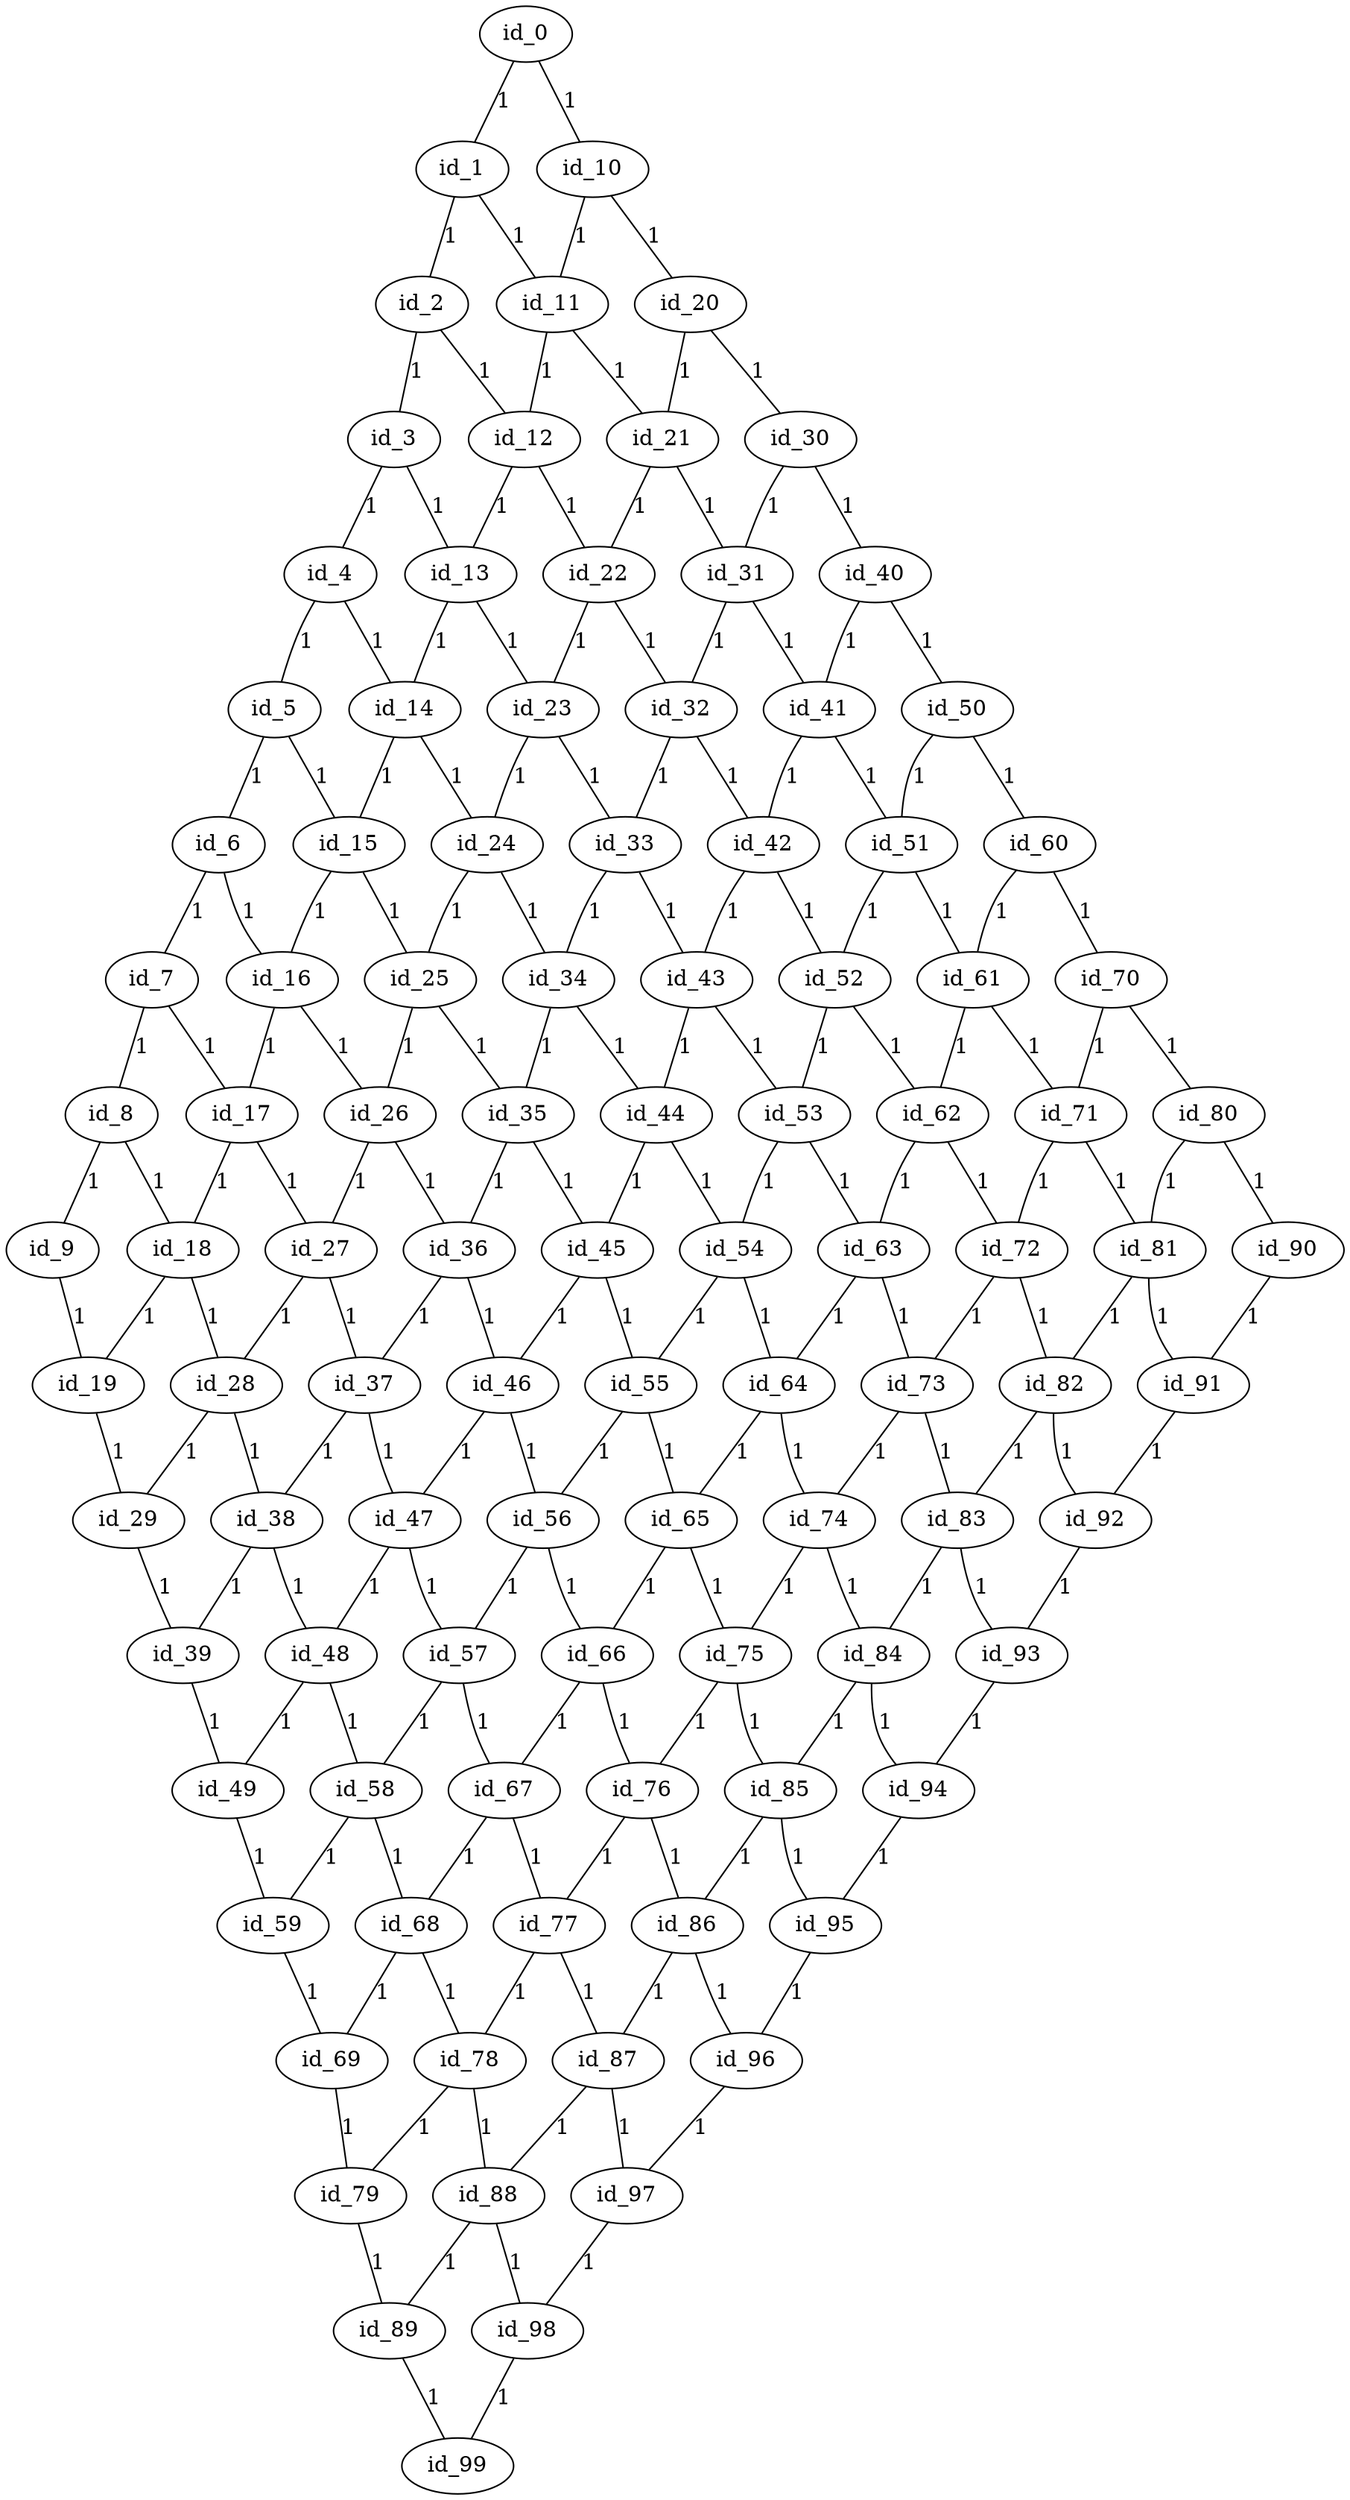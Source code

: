 graph GR{
id_0;
id_1;
id_2;
id_3;
id_4;
id_5;
id_6;
id_7;
id_8;
id_9;
id_10;
id_11;
id_12;
id_13;
id_14;
id_15;
id_16;
id_17;
id_18;
id_19;
id_20;
id_21;
id_22;
id_23;
id_24;
id_25;
id_26;
id_27;
id_28;
id_29;
id_30;
id_31;
id_32;
id_33;
id_34;
id_35;
id_36;
id_37;
id_38;
id_39;
id_40;
id_41;
id_42;
id_43;
id_44;
id_45;
id_46;
id_47;
id_48;
id_49;
id_50;
id_51;
id_52;
id_53;
id_54;
id_55;
id_56;
id_57;
id_58;
id_59;
id_60;
id_61;
id_62;
id_63;
id_64;
id_65;
id_66;
id_67;
id_68;
id_69;
id_70;
id_71;
id_72;
id_73;
id_74;
id_75;
id_76;
id_77;
id_78;
id_79;
id_80;
id_81;
id_82;
id_83;
id_84;
id_85;
id_86;
id_87;
id_88;
id_89;
id_90;
id_91;
id_92;
id_93;
id_94;
id_95;
id_96;
id_97;
id_98;
id_99;
id_0--id_1[label=1];
id_1--id_2[label=1];
id_2--id_3[label=1];
id_3--id_4[label=1];
id_4--id_5[label=1];
id_5--id_6[label=1];
id_6--id_7[label=1];
id_7--id_8[label=1];
id_8--id_9[label=1];
id_10--id_11[label=1];
id_11--id_12[label=1];
id_12--id_13[label=1];
id_13--id_14[label=1];
id_14--id_15[label=1];
id_15--id_16[label=1];
id_16--id_17[label=1];
id_17--id_18[label=1];
id_18--id_19[label=1];
id_20--id_21[label=1];
id_21--id_22[label=1];
id_22--id_23[label=1];
id_23--id_24[label=1];
id_24--id_25[label=1];
id_25--id_26[label=1];
id_26--id_27[label=1];
id_27--id_28[label=1];
id_28--id_29[label=1];
id_30--id_31[label=1];
id_31--id_32[label=1];
id_32--id_33[label=1];
id_33--id_34[label=1];
id_34--id_35[label=1];
id_35--id_36[label=1];
id_36--id_37[label=1];
id_37--id_38[label=1];
id_38--id_39[label=1];
id_40--id_41[label=1];
id_41--id_42[label=1];
id_42--id_43[label=1];
id_43--id_44[label=1];
id_44--id_45[label=1];
id_45--id_46[label=1];
id_46--id_47[label=1];
id_47--id_48[label=1];
id_48--id_49[label=1];
id_50--id_51[label=1];
id_51--id_52[label=1];
id_52--id_53[label=1];
id_53--id_54[label=1];
id_54--id_55[label=1];
id_55--id_56[label=1];
id_56--id_57[label=1];
id_57--id_58[label=1];
id_58--id_59[label=1];
id_60--id_61[label=1];
id_61--id_62[label=1];
id_62--id_63[label=1];
id_63--id_64[label=1];
id_64--id_65[label=1];
id_65--id_66[label=1];
id_66--id_67[label=1];
id_67--id_68[label=1];
id_68--id_69[label=1];
id_70--id_71[label=1];
id_71--id_72[label=1];
id_72--id_73[label=1];
id_73--id_74[label=1];
id_74--id_75[label=1];
id_75--id_76[label=1];
id_76--id_77[label=1];
id_77--id_78[label=1];
id_78--id_79[label=1];
id_80--id_81[label=1];
id_81--id_82[label=1];
id_82--id_83[label=1];
id_83--id_84[label=1];
id_84--id_85[label=1];
id_85--id_86[label=1];
id_86--id_87[label=1];
id_87--id_88[label=1];
id_88--id_89[label=1];
id_90--id_91[label=1];
id_91--id_92[label=1];
id_92--id_93[label=1];
id_93--id_94[label=1];
id_94--id_95[label=1];
id_95--id_96[label=1];
id_96--id_97[label=1];
id_97--id_98[label=1];
id_98--id_99[label=1];
id_0--id_10[label=1];
id_1--id_11[label=1];
id_2--id_12[label=1];
id_3--id_13[label=1];
id_4--id_14[label=1];
id_5--id_15[label=1];
id_6--id_16[label=1];
id_7--id_17[label=1];
id_8--id_18[label=1];
id_9--id_19[label=1];
id_10--id_20[label=1];
id_11--id_21[label=1];
id_12--id_22[label=1];
id_13--id_23[label=1];
id_14--id_24[label=1];
id_15--id_25[label=1];
id_16--id_26[label=1];
id_17--id_27[label=1];
id_18--id_28[label=1];
id_19--id_29[label=1];
id_20--id_30[label=1];
id_21--id_31[label=1];
id_22--id_32[label=1];
id_23--id_33[label=1];
id_24--id_34[label=1];
id_25--id_35[label=1];
id_26--id_36[label=1];
id_27--id_37[label=1];
id_28--id_38[label=1];
id_29--id_39[label=1];
id_30--id_40[label=1];
id_31--id_41[label=1];
id_32--id_42[label=1];
id_33--id_43[label=1];
id_34--id_44[label=1];
id_35--id_45[label=1];
id_36--id_46[label=1];
id_37--id_47[label=1];
id_38--id_48[label=1];
id_39--id_49[label=1];
id_40--id_50[label=1];
id_41--id_51[label=1];
id_42--id_52[label=1];
id_43--id_53[label=1];
id_44--id_54[label=1];
id_45--id_55[label=1];
id_46--id_56[label=1];
id_47--id_57[label=1];
id_48--id_58[label=1];
id_49--id_59[label=1];
id_50--id_60[label=1];
id_51--id_61[label=1];
id_52--id_62[label=1];
id_53--id_63[label=1];
id_54--id_64[label=1];
id_55--id_65[label=1];
id_56--id_66[label=1];
id_57--id_67[label=1];
id_58--id_68[label=1];
id_59--id_69[label=1];
id_60--id_70[label=1];
id_61--id_71[label=1];
id_62--id_72[label=1];
id_63--id_73[label=1];
id_64--id_74[label=1];
id_65--id_75[label=1];
id_66--id_76[label=1];
id_67--id_77[label=1];
id_68--id_78[label=1];
id_69--id_79[label=1];
id_70--id_80[label=1];
id_71--id_81[label=1];
id_72--id_82[label=1];
id_73--id_83[label=1];
id_74--id_84[label=1];
id_75--id_85[label=1];
id_76--id_86[label=1];
id_77--id_87[label=1];
id_78--id_88[label=1];
id_79--id_89[label=1];
id_80--id_90[label=1];
id_81--id_91[label=1];
id_82--id_92[label=1];
id_83--id_93[label=1];
id_84--id_94[label=1];
id_85--id_95[label=1];
id_86--id_96[label=1];
id_87--id_97[label=1];
id_88--id_98[label=1];
id_89--id_99[label=1];
}